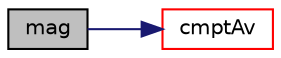 digraph "mag"
{
  bgcolor="transparent";
  edge [fontname="Helvetica",fontsize="10",labelfontname="Helvetica",labelfontsize="10"];
  node [fontname="Helvetica",fontsize="10",shape=record];
  rankdir="LR";
  Node89397 [label="mag",height=0.2,width=0.4,color="black", fillcolor="grey75", style="filled", fontcolor="black"];
  Node89397 -> Node89398 [color="midnightblue",fontsize="10",style="solid",fontname="Helvetica"];
  Node89398 [label="cmptAv",height=0.2,width=0.4,color="red",URL="$a21851.html#a7af056d5acb329854c78eb3267468c11"];
}
